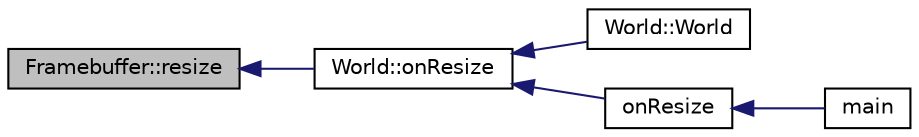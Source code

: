 digraph "Framebuffer::resize"
{
  edge [fontname="Helvetica",fontsize="10",labelfontname="Helvetica",labelfontsize="10"];
  node [fontname="Helvetica",fontsize="10",shape=record];
  rankdir="LR";
  Node1 [label="Framebuffer::resize",height=0.2,width=0.4,color="black", fillcolor="grey75", style="filled", fontcolor="black"];
  Node1 -> Node2 [dir="back",color="midnightblue",fontsize="10",style="solid",fontname="Helvetica"];
  Node2 [label="World::onResize",height=0.2,width=0.4,color="black", fillcolor="white", style="filled",URL="$class_world.html#a792c151ca90c5324db0c3322201ad4c1"];
  Node2 -> Node3 [dir="back",color="midnightblue",fontsize="10",style="solid",fontname="Helvetica"];
  Node3 [label="World::World",height=0.2,width=0.4,color="black", fillcolor="white", style="filled",URL="$class_world.html#abb6603de9dbfae29ea5d68e0aaa595eb"];
  Node2 -> Node4 [dir="back",color="midnightblue",fontsize="10",style="solid",fontname="Helvetica"];
  Node4 [label="onResize",height=0.2,width=0.4,color="black", fillcolor="white", style="filled",URL="$main_8cpp.html#a3ea75ac3340fa7926be5457c23905b6e"];
  Node4 -> Node5 [dir="back",color="midnightblue",fontsize="10",style="solid",fontname="Helvetica"];
  Node5 [label="main",height=0.2,width=0.4,color="black", fillcolor="white", style="filled",URL="$main_8cpp.html#a3c04138a5bfe5d72780bb7e82a18e627"];
}
